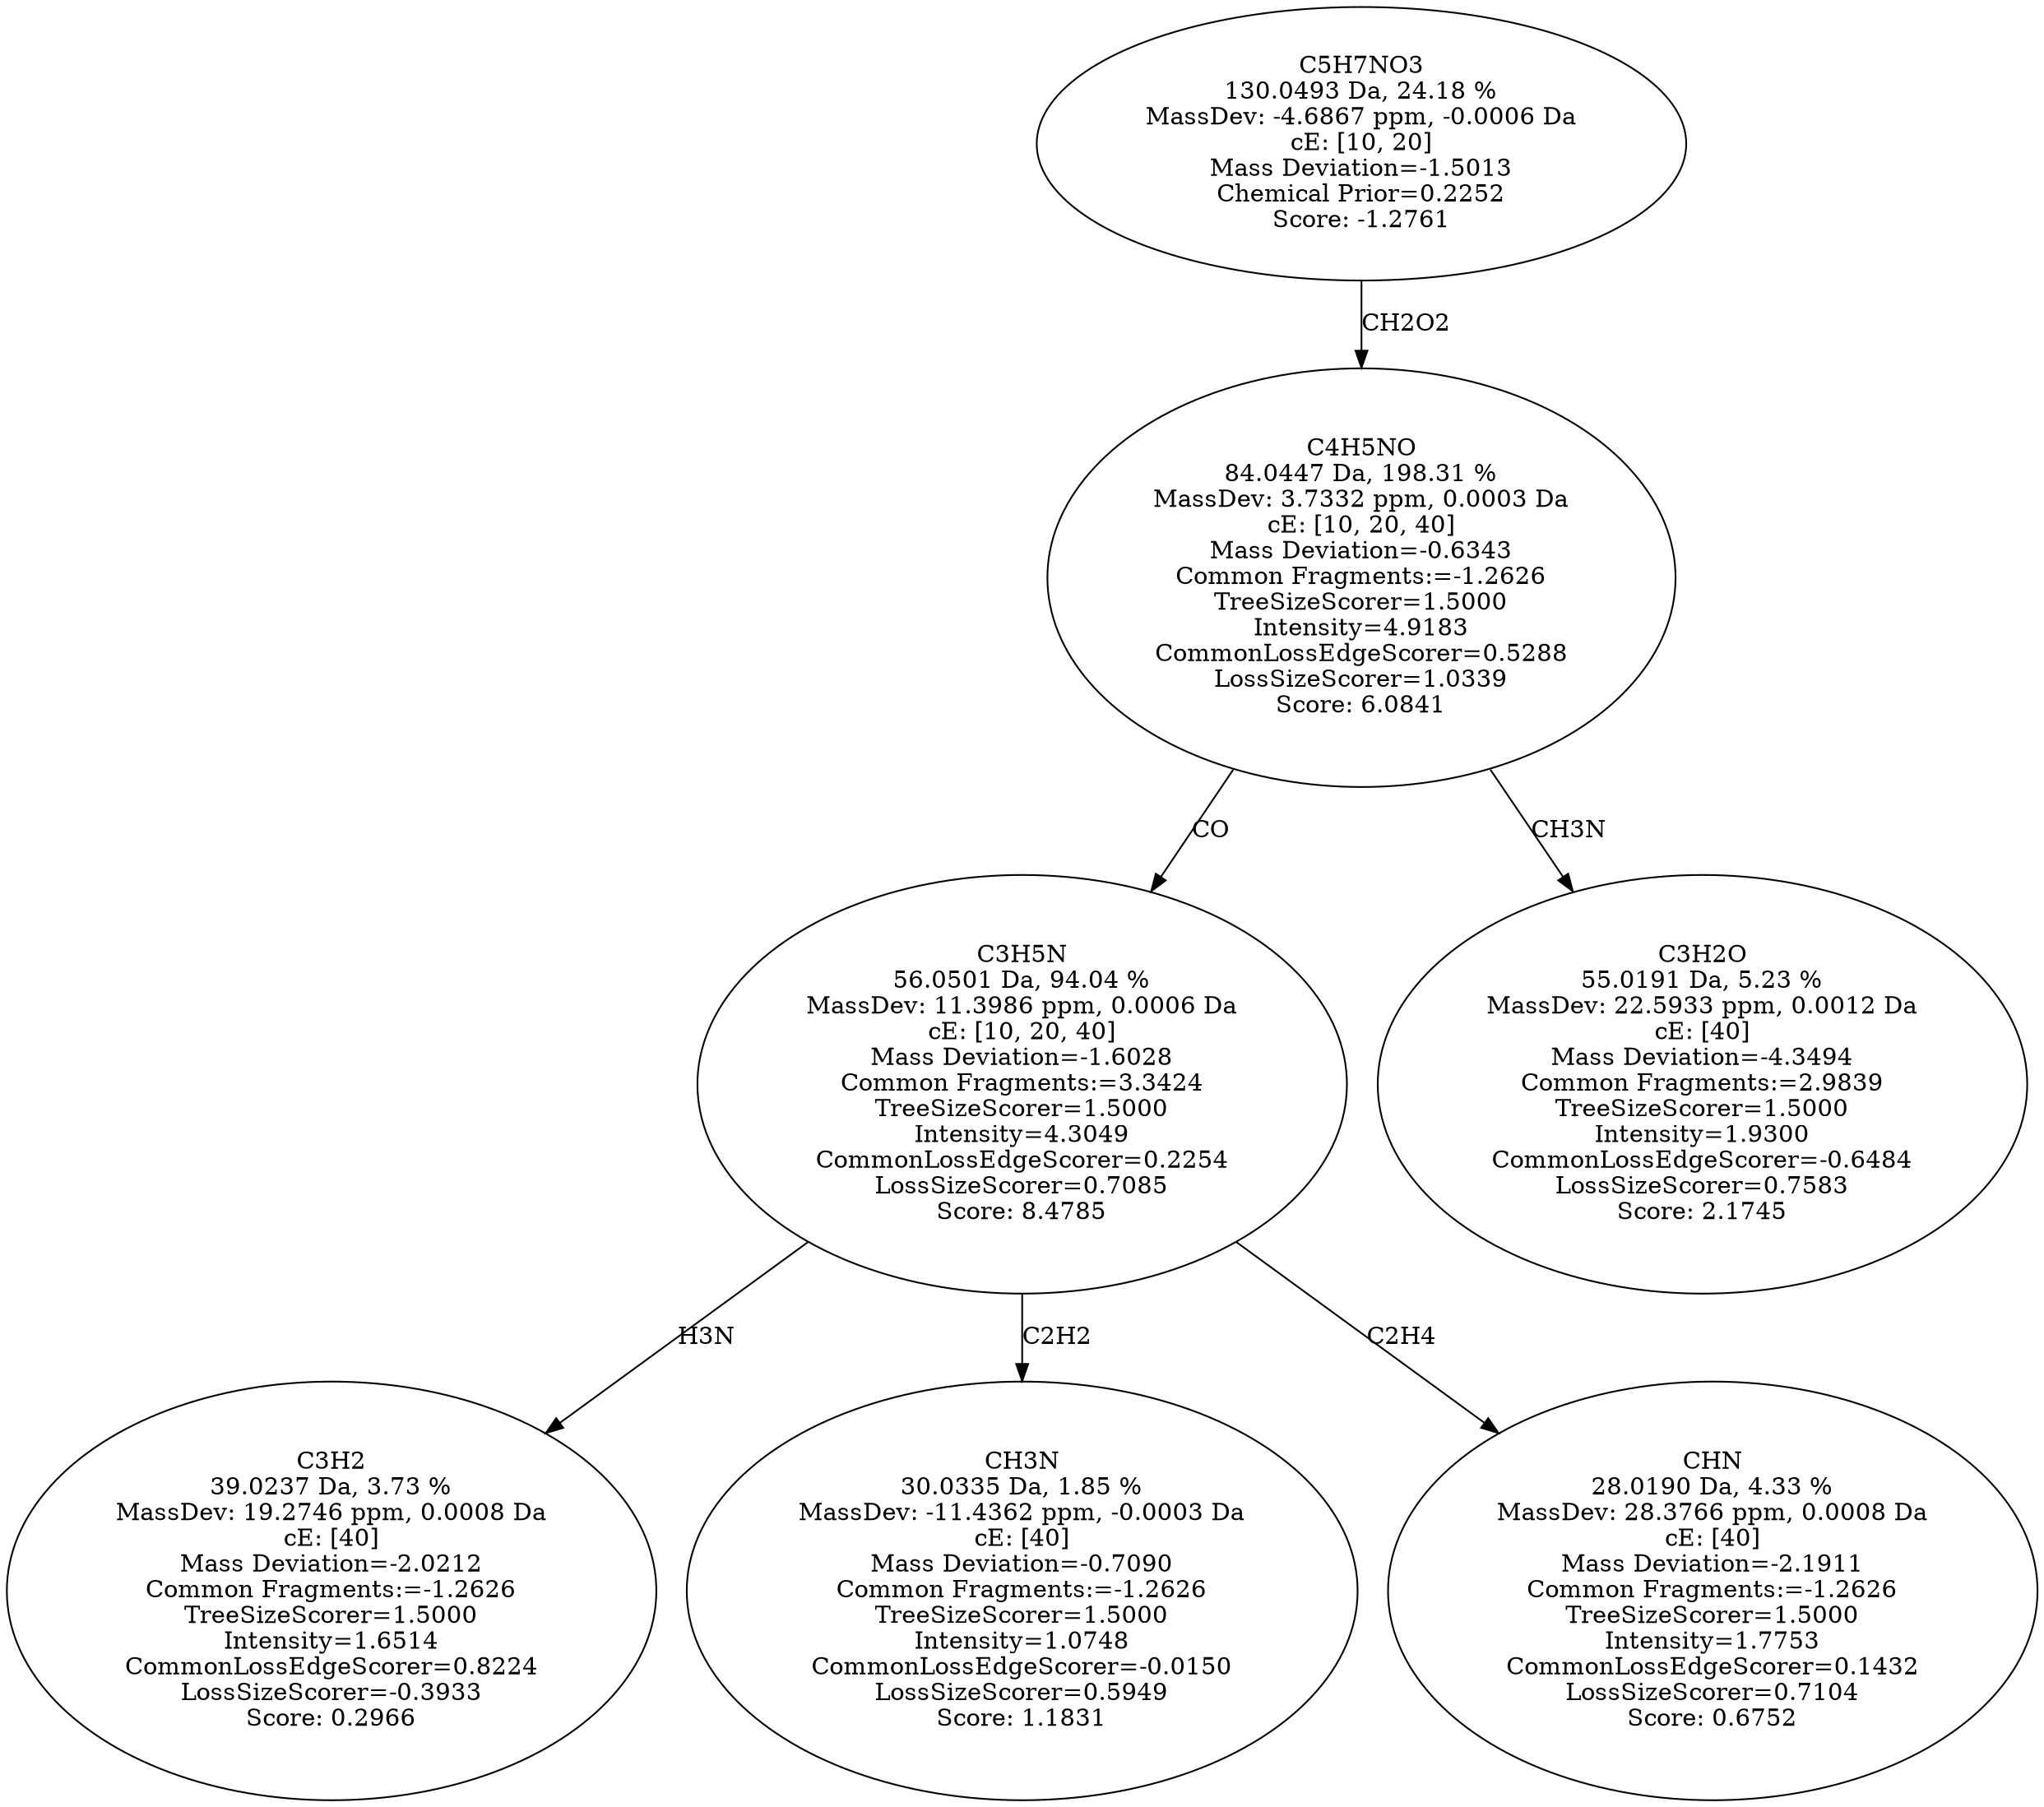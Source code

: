 strict digraph {
v1 [label="C3H2\n39.0237 Da, 3.73 %\nMassDev: 19.2746 ppm, 0.0008 Da\ncE: [40]\nMass Deviation=-2.0212\nCommon Fragments:=-1.2626\nTreeSizeScorer=1.5000\nIntensity=1.6514\nCommonLossEdgeScorer=0.8224\nLossSizeScorer=-0.3933\nScore: 0.2966"];
v2 [label="CH3N\n30.0335 Da, 1.85 %\nMassDev: -11.4362 ppm, -0.0003 Da\ncE: [40]\nMass Deviation=-0.7090\nCommon Fragments:=-1.2626\nTreeSizeScorer=1.5000\nIntensity=1.0748\nCommonLossEdgeScorer=-0.0150\nLossSizeScorer=0.5949\nScore: 1.1831"];
v3 [label="CHN\n28.0190 Da, 4.33 %\nMassDev: 28.3766 ppm, 0.0008 Da\ncE: [40]\nMass Deviation=-2.1911\nCommon Fragments:=-1.2626\nTreeSizeScorer=1.5000\nIntensity=1.7753\nCommonLossEdgeScorer=0.1432\nLossSizeScorer=0.7104\nScore: 0.6752"];
v4 [label="C3H5N\n56.0501 Da, 94.04 %\nMassDev: 11.3986 ppm, 0.0006 Da\ncE: [10, 20, 40]\nMass Deviation=-1.6028\nCommon Fragments:=3.3424\nTreeSizeScorer=1.5000\nIntensity=4.3049\nCommonLossEdgeScorer=0.2254\nLossSizeScorer=0.7085\nScore: 8.4785"];
v5 [label="C3H2O\n55.0191 Da, 5.23 %\nMassDev: 22.5933 ppm, 0.0012 Da\ncE: [40]\nMass Deviation=-4.3494\nCommon Fragments:=2.9839\nTreeSizeScorer=1.5000\nIntensity=1.9300\nCommonLossEdgeScorer=-0.6484\nLossSizeScorer=0.7583\nScore: 2.1745"];
v6 [label="C4H5NO\n84.0447 Da, 198.31 %\nMassDev: 3.7332 ppm, 0.0003 Da\ncE: [10, 20, 40]\nMass Deviation=-0.6343\nCommon Fragments:=-1.2626\nTreeSizeScorer=1.5000\nIntensity=4.9183\nCommonLossEdgeScorer=0.5288\nLossSizeScorer=1.0339\nScore: 6.0841"];
v7 [label="C5H7NO3\n130.0493 Da, 24.18 %\nMassDev: -4.6867 ppm, -0.0006 Da\ncE: [10, 20]\nMass Deviation=-1.5013\nChemical Prior=0.2252\nScore: -1.2761"];
v4 -> v1 [label="H3N"];
v4 -> v2 [label="C2H2"];
v4 -> v3 [label="C2H4"];
v6 -> v4 [label="CO"];
v6 -> v5 [label="CH3N"];
v7 -> v6 [label="CH2O2"];
}